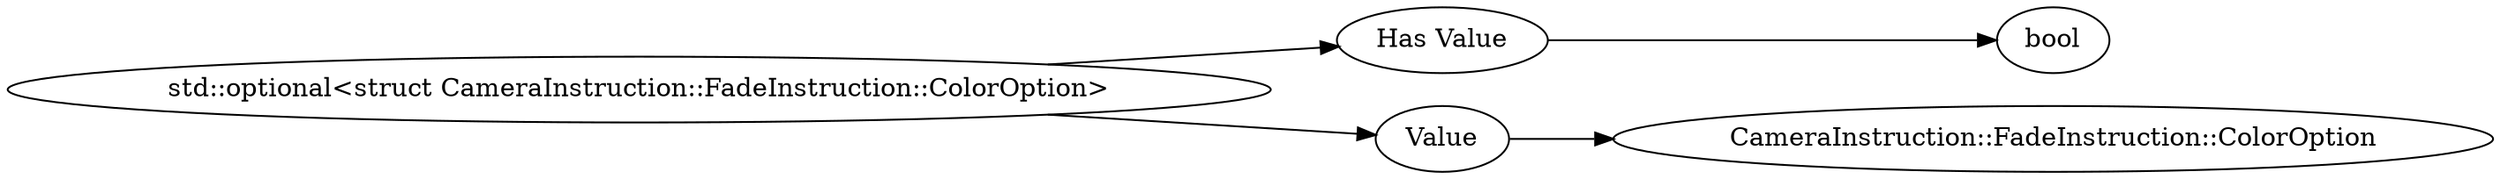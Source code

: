 digraph "std::optional<struct CameraInstruction::FadeInstruction::ColorOption>" {
rankdir = LR
116
116 -> 117
117 -> 118
116 -> 119
119 -> 127

116 [label="std::optional<struct CameraInstruction::FadeInstruction::ColorOption>",comment="name: \"std::optional<struct CameraInstruction::FadeInstruction::ColorOption>\", typeName: \"\", id: 116, branchId: 0, recurseId: -1, attributes: 0, notes: \"\""];
117 [label="Has Value",comment="name: \"Has Value\", typeName: \"\", id: 117, branchId: 0, recurseId: -1, attributes: 0, notes: \"If true, follow with appropriate data type, otherwise nothing\""];
118 [label="bool",comment="name: \"bool\", typeName: \"\", id: 118, branchId: 0, recurseId: -1, attributes: 512, notes: \"\""];
119 [label="Value",comment="name: \"Value\", typeName: \"CameraInstruction::FadeInstruction::ColorOption\", id: 119, branchId: 0, recurseId: -1, attributes: 256, notes: \"\""];
127 [label="CameraInstruction::FadeInstruction::ColorOption",comment="name: \"CameraInstruction::FadeInstruction::ColorOption\", typeName: \"\", id: 127, branchId: 0, recurseId: -1, attributes: 512, notes: \"\""];
{ rank = max;118;127}

}
